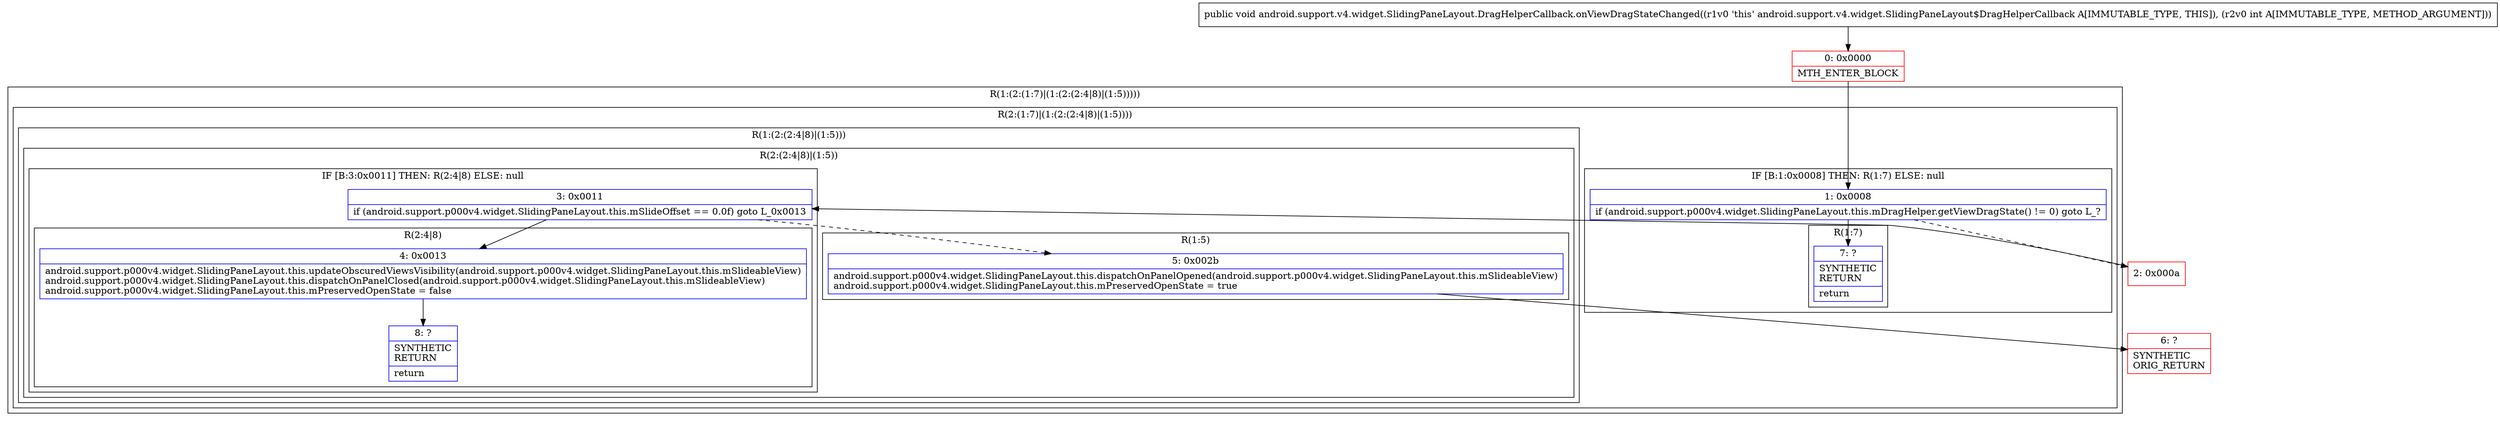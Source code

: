 digraph "CFG forandroid.support.v4.widget.SlidingPaneLayout.DragHelperCallback.onViewDragStateChanged(I)V" {
subgraph cluster_Region_660819512 {
label = "R(1:(2:(1:7)|(1:(2:(2:4|8)|(1:5)))))";
node [shape=record,color=blue];
subgraph cluster_Region_615763277 {
label = "R(2:(1:7)|(1:(2:(2:4|8)|(1:5))))";
node [shape=record,color=blue];
subgraph cluster_IfRegion_1667803781 {
label = "IF [B:1:0x0008] THEN: R(1:7) ELSE: null";
node [shape=record,color=blue];
Node_1 [shape=record,label="{1\:\ 0x0008|if (android.support.p000v4.widget.SlidingPaneLayout.this.mDragHelper.getViewDragState() != 0) goto L_?\l}"];
subgraph cluster_Region_863960738 {
label = "R(1:7)";
node [shape=record,color=blue];
Node_7 [shape=record,label="{7\:\ ?|SYNTHETIC\lRETURN\l|return\l}"];
}
}
subgraph cluster_Region_248603771 {
label = "R(1:(2:(2:4|8)|(1:5)))";
node [shape=record,color=blue];
subgraph cluster_Region_884083017 {
label = "R(2:(2:4|8)|(1:5))";
node [shape=record,color=blue];
subgraph cluster_IfRegion_313045464 {
label = "IF [B:3:0x0011] THEN: R(2:4|8) ELSE: null";
node [shape=record,color=blue];
Node_3 [shape=record,label="{3\:\ 0x0011|if (android.support.p000v4.widget.SlidingPaneLayout.this.mSlideOffset == 0.0f) goto L_0x0013\l}"];
subgraph cluster_Region_1458034369 {
label = "R(2:4|8)";
node [shape=record,color=blue];
Node_4 [shape=record,label="{4\:\ 0x0013|android.support.p000v4.widget.SlidingPaneLayout.this.updateObscuredViewsVisibility(android.support.p000v4.widget.SlidingPaneLayout.this.mSlideableView)\landroid.support.p000v4.widget.SlidingPaneLayout.this.dispatchOnPanelClosed(android.support.p000v4.widget.SlidingPaneLayout.this.mSlideableView)\landroid.support.p000v4.widget.SlidingPaneLayout.this.mPreservedOpenState = false\l}"];
Node_8 [shape=record,label="{8\:\ ?|SYNTHETIC\lRETURN\l|return\l}"];
}
}
subgraph cluster_Region_1393591002 {
label = "R(1:5)";
node [shape=record,color=blue];
Node_5 [shape=record,label="{5\:\ 0x002b|android.support.p000v4.widget.SlidingPaneLayout.this.dispatchOnPanelOpened(android.support.p000v4.widget.SlidingPaneLayout.this.mSlideableView)\landroid.support.p000v4.widget.SlidingPaneLayout.this.mPreservedOpenState = true\l}"];
}
}
}
}
}
Node_0 [shape=record,color=red,label="{0\:\ 0x0000|MTH_ENTER_BLOCK\l}"];
Node_2 [shape=record,color=red,label="{2\:\ 0x000a}"];
Node_6 [shape=record,color=red,label="{6\:\ ?|SYNTHETIC\lORIG_RETURN\l}"];
MethodNode[shape=record,label="{public void android.support.v4.widget.SlidingPaneLayout.DragHelperCallback.onViewDragStateChanged((r1v0 'this' android.support.v4.widget.SlidingPaneLayout$DragHelperCallback A[IMMUTABLE_TYPE, THIS]), (r2v0 int A[IMMUTABLE_TYPE, METHOD_ARGUMENT])) }"];
MethodNode -> Node_0;
Node_1 -> Node_2[style=dashed];
Node_1 -> Node_7;
Node_3 -> Node_4;
Node_3 -> Node_5[style=dashed];
Node_4 -> Node_8;
Node_5 -> Node_6;
Node_0 -> Node_1;
Node_2 -> Node_3;
}

